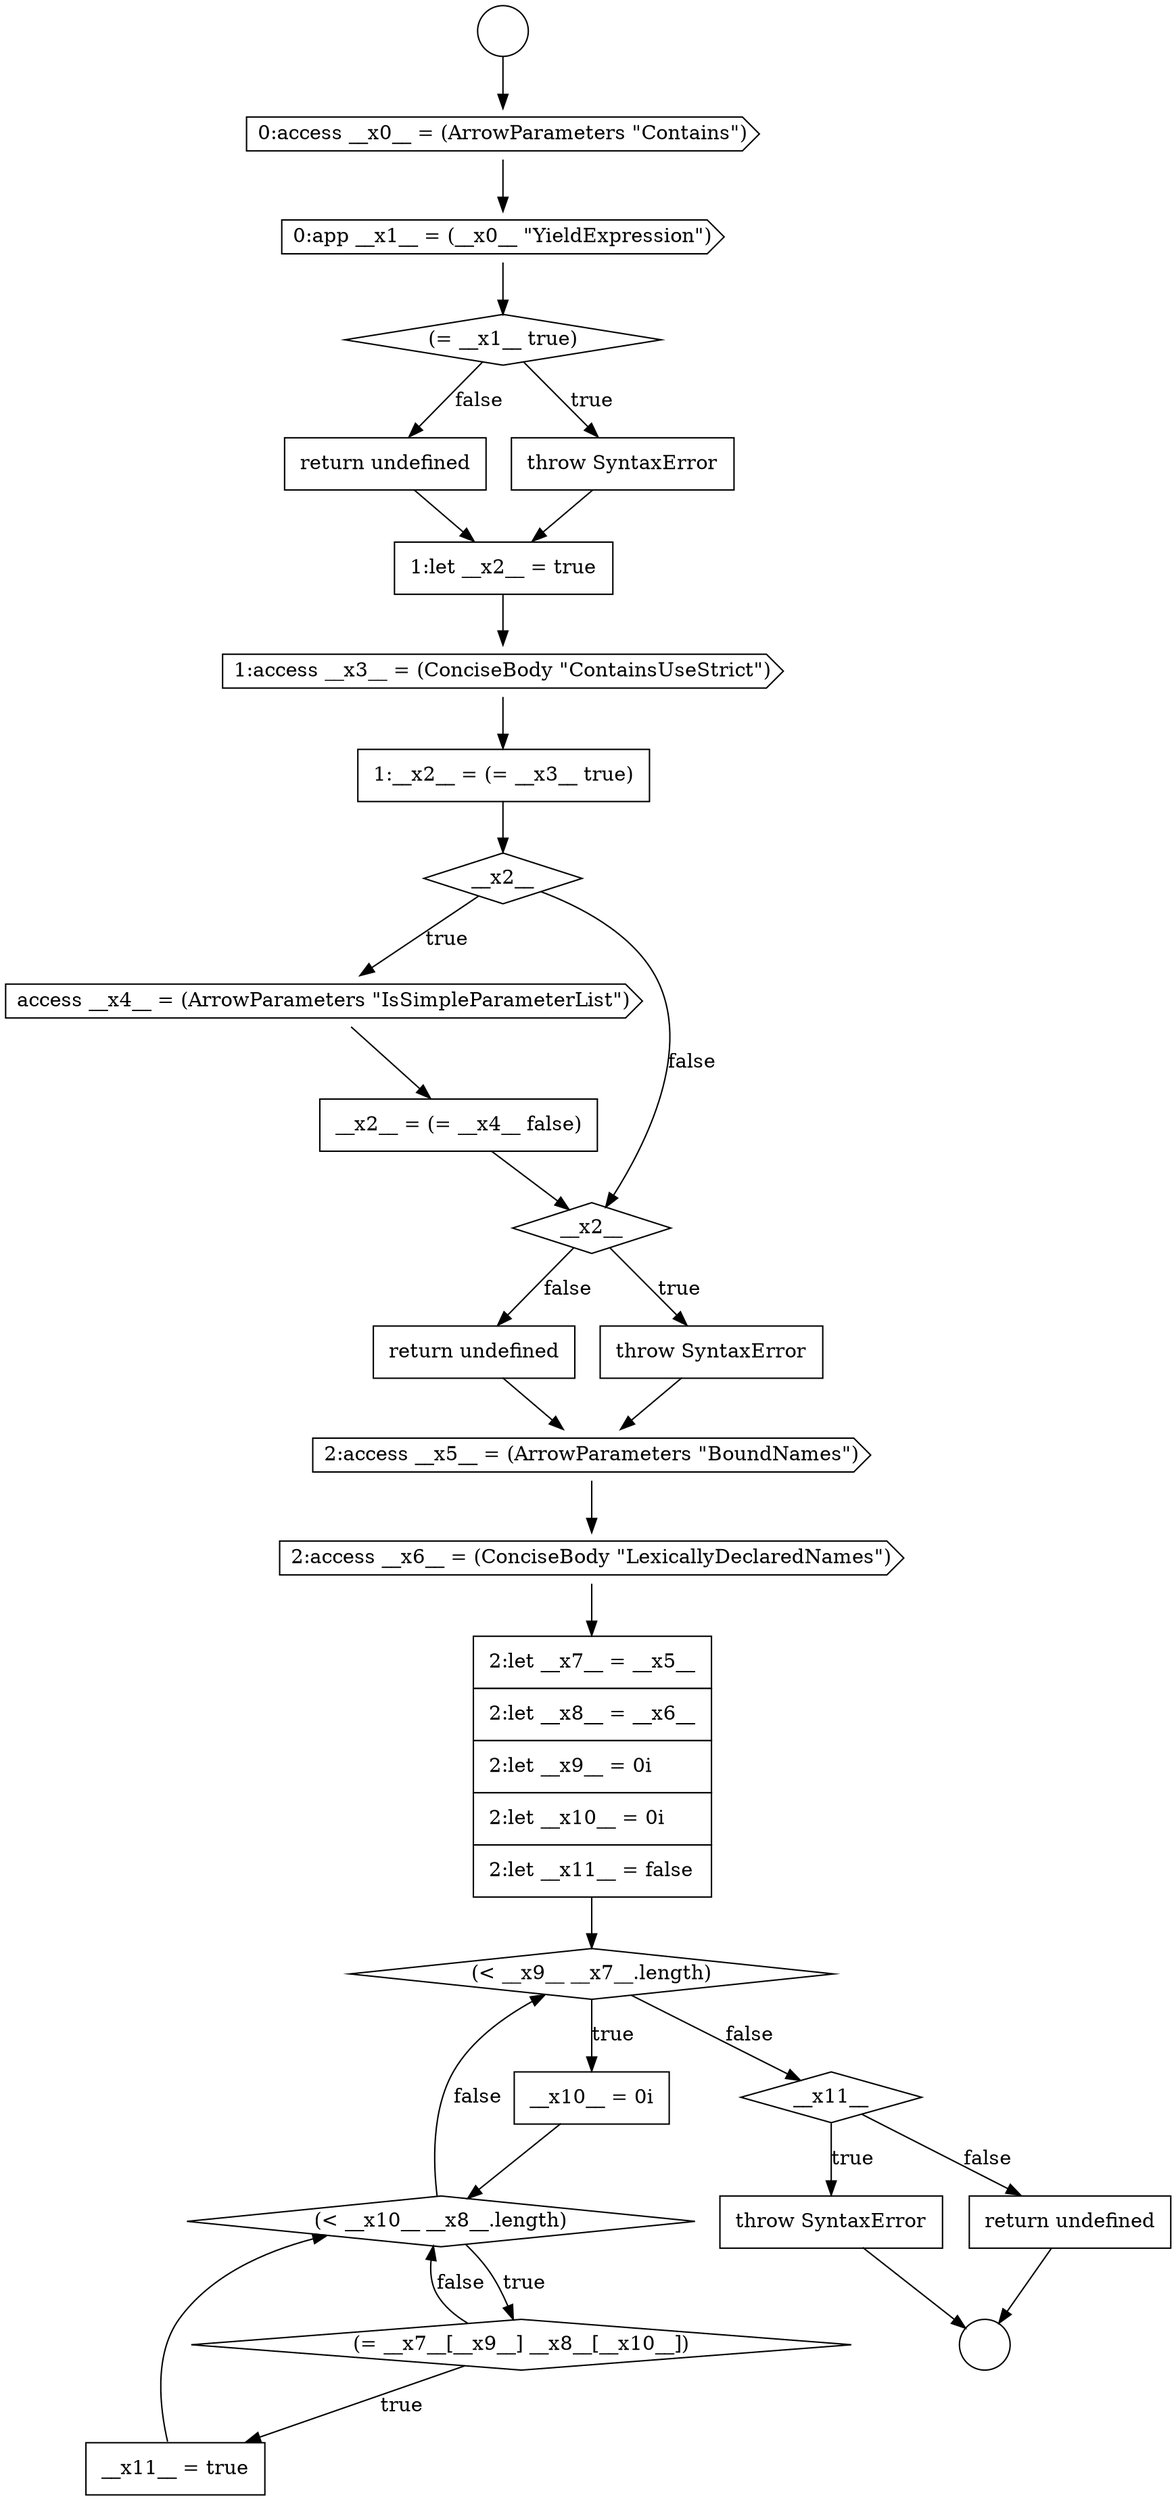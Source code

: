digraph {
  node16836 [shape=cds, label=<<font color="black">0:access __x0__ = (ArrowParameters &quot;Contains&quot;)</font>> color="black" fillcolor="white" style=filled]
  node16845 [shape=cds, label=<<font color="black">access __x4__ = (ArrowParameters &quot;IsSimpleParameterList&quot;)</font>> color="black" fillcolor="white" style=filled]
  node16849 [shape=none, margin=0, label=<<font color="black">
    <table border="0" cellborder="1" cellspacing="0" cellpadding="10">
      <tr><td align="left">return undefined</td></tr>
    </table>
  </font>> color="black" fillcolor="white" style=filled]
  node16840 [shape=none, margin=0, label=<<font color="black">
    <table border="0" cellborder="1" cellspacing="0" cellpadding="10">
      <tr><td align="left">return undefined</td></tr>
    </table>
  </font>> color="black" fillcolor="white" style=filled]
  node16850 [shape=cds, label=<<font color="black">2:access __x5__ = (ArrowParameters &quot;BoundNames&quot;)</font>> color="black" fillcolor="white" style=filled]
  node16857 [shape=none, margin=0, label=<<font color="black">
    <table border="0" cellborder="1" cellspacing="0" cellpadding="10">
      <tr><td align="left">__x11__ = true</td></tr>
    </table>
  </font>> color="black" fillcolor="white" style=filled]
  node16855 [shape=diamond, label=<<font color="black">(&lt; __x10__ __x8__.length)</font>> color="black" fillcolor="white" style=filled]
  node16851 [shape=cds, label=<<font color="black">2:access __x6__ = (ConciseBody &quot;LexicallyDeclaredNames&quot;)</font>> color="black" fillcolor="white" style=filled]
  node16834 [shape=circle label=" " color="black" fillcolor="white" style=filled]
  node16860 [shape=none, margin=0, label=<<font color="black">
    <table border="0" cellborder="1" cellspacing="0" cellpadding="10">
      <tr><td align="left">return undefined</td></tr>
    </table>
  </font>> color="black" fillcolor="white" style=filled]
  node16838 [shape=diamond, label=<<font color="black">(= __x1__ true)</font>> color="black" fillcolor="white" style=filled]
  node16843 [shape=none, margin=0, label=<<font color="black">
    <table border="0" cellborder="1" cellspacing="0" cellpadding="10">
      <tr><td align="left">1:__x2__ = (= __x3__ true)</td></tr>
    </table>
  </font>> color="black" fillcolor="white" style=filled]
  node16835 [shape=circle label=" " color="black" fillcolor="white" style=filled]
  node16842 [shape=cds, label=<<font color="black">1:access __x3__ = (ConciseBody &quot;ContainsUseStrict&quot;)</font>> color="black" fillcolor="white" style=filled]
  node16853 [shape=diamond, label=<<font color="black">(&lt; __x9__ __x7__.length)</font>> color="black" fillcolor="white" style=filled]
  node16848 [shape=none, margin=0, label=<<font color="black">
    <table border="0" cellborder="1" cellspacing="0" cellpadding="10">
      <tr><td align="left">throw SyntaxError</td></tr>
    </table>
  </font>> color="black" fillcolor="white" style=filled]
  node16841 [shape=none, margin=0, label=<<font color="black">
    <table border="0" cellborder="1" cellspacing="0" cellpadding="10">
      <tr><td align="left">1:let __x2__ = true</td></tr>
    </table>
  </font>> color="black" fillcolor="white" style=filled]
  node16858 [shape=diamond, label=<<font color="black">__x11__</font>> color="black" fillcolor="white" style=filled]
  node16847 [shape=diamond, label=<<font color="black">__x2__</font>> color="black" fillcolor="white" style=filled]
  node16844 [shape=diamond, label=<<font color="black">__x2__</font>> color="black" fillcolor="white" style=filled]
  node16837 [shape=cds, label=<<font color="black">0:app __x1__ = (__x0__ &quot;YieldExpression&quot;)</font>> color="black" fillcolor="white" style=filled]
  node16854 [shape=none, margin=0, label=<<font color="black">
    <table border="0" cellborder="1" cellspacing="0" cellpadding="10">
      <tr><td align="left">__x10__ = 0i</td></tr>
    </table>
  </font>> color="black" fillcolor="white" style=filled]
  node16839 [shape=none, margin=0, label=<<font color="black">
    <table border="0" cellborder="1" cellspacing="0" cellpadding="10">
      <tr><td align="left">throw SyntaxError</td></tr>
    </table>
  </font>> color="black" fillcolor="white" style=filled]
  node16846 [shape=none, margin=0, label=<<font color="black">
    <table border="0" cellborder="1" cellspacing="0" cellpadding="10">
      <tr><td align="left">__x2__ = (= __x4__ false)</td></tr>
    </table>
  </font>> color="black" fillcolor="white" style=filled]
  node16852 [shape=none, margin=0, label=<<font color="black">
    <table border="0" cellborder="1" cellspacing="0" cellpadding="10">
      <tr><td align="left">2:let __x7__ = __x5__</td></tr>
      <tr><td align="left">2:let __x8__ = __x6__</td></tr>
      <tr><td align="left">2:let __x9__ = 0i</td></tr>
      <tr><td align="left">2:let __x10__ = 0i</td></tr>
      <tr><td align="left">2:let __x11__ = false</td></tr>
    </table>
  </font>> color="black" fillcolor="white" style=filled]
  node16859 [shape=none, margin=0, label=<<font color="black">
    <table border="0" cellborder="1" cellspacing="0" cellpadding="10">
      <tr><td align="left">throw SyntaxError</td></tr>
    </table>
  </font>> color="black" fillcolor="white" style=filled]
  node16856 [shape=diamond, label=<<font color="black">(= __x7__[__x9__] __x8__[__x10__])</font>> color="black" fillcolor="white" style=filled]
  node16853 -> node16854 [label=<<font color="black">true</font>> color="black"]
  node16853 -> node16858 [label=<<font color="black">false</font>> color="black"]
  node16838 -> node16839 [label=<<font color="black">true</font>> color="black"]
  node16838 -> node16840 [label=<<font color="black">false</font>> color="black"]
  node16848 -> node16850 [ color="black"]
  node16843 -> node16844 [ color="black"]
  node16840 -> node16841 [ color="black"]
  node16851 -> node16852 [ color="black"]
  node16842 -> node16843 [ color="black"]
  node16855 -> node16856 [label=<<font color="black">true</font>> color="black"]
  node16855 -> node16853 [label=<<font color="black">false</font>> color="black"]
  node16845 -> node16846 [ color="black"]
  node16860 -> node16835 [ color="black"]
  node16852 -> node16853 [ color="black"]
  node16836 -> node16837 [ color="black"]
  node16841 -> node16842 [ color="black"]
  node16854 -> node16855 [ color="black"]
  node16844 -> node16845 [label=<<font color="black">true</font>> color="black"]
  node16844 -> node16847 [label=<<font color="black">false</font>> color="black"]
  node16834 -> node16836 [ color="black"]
  node16837 -> node16838 [ color="black"]
  node16847 -> node16848 [label=<<font color="black">true</font>> color="black"]
  node16847 -> node16849 [label=<<font color="black">false</font>> color="black"]
  node16857 -> node16855 [ color="black"]
  node16839 -> node16841 [ color="black"]
  node16849 -> node16850 [ color="black"]
  node16859 -> node16835 [ color="black"]
  node16846 -> node16847 [ color="black"]
  node16858 -> node16859 [label=<<font color="black">true</font>> color="black"]
  node16858 -> node16860 [label=<<font color="black">false</font>> color="black"]
  node16850 -> node16851 [ color="black"]
  node16856 -> node16857 [label=<<font color="black">true</font>> color="black"]
  node16856 -> node16855 [label=<<font color="black">false</font>> color="black"]
}
